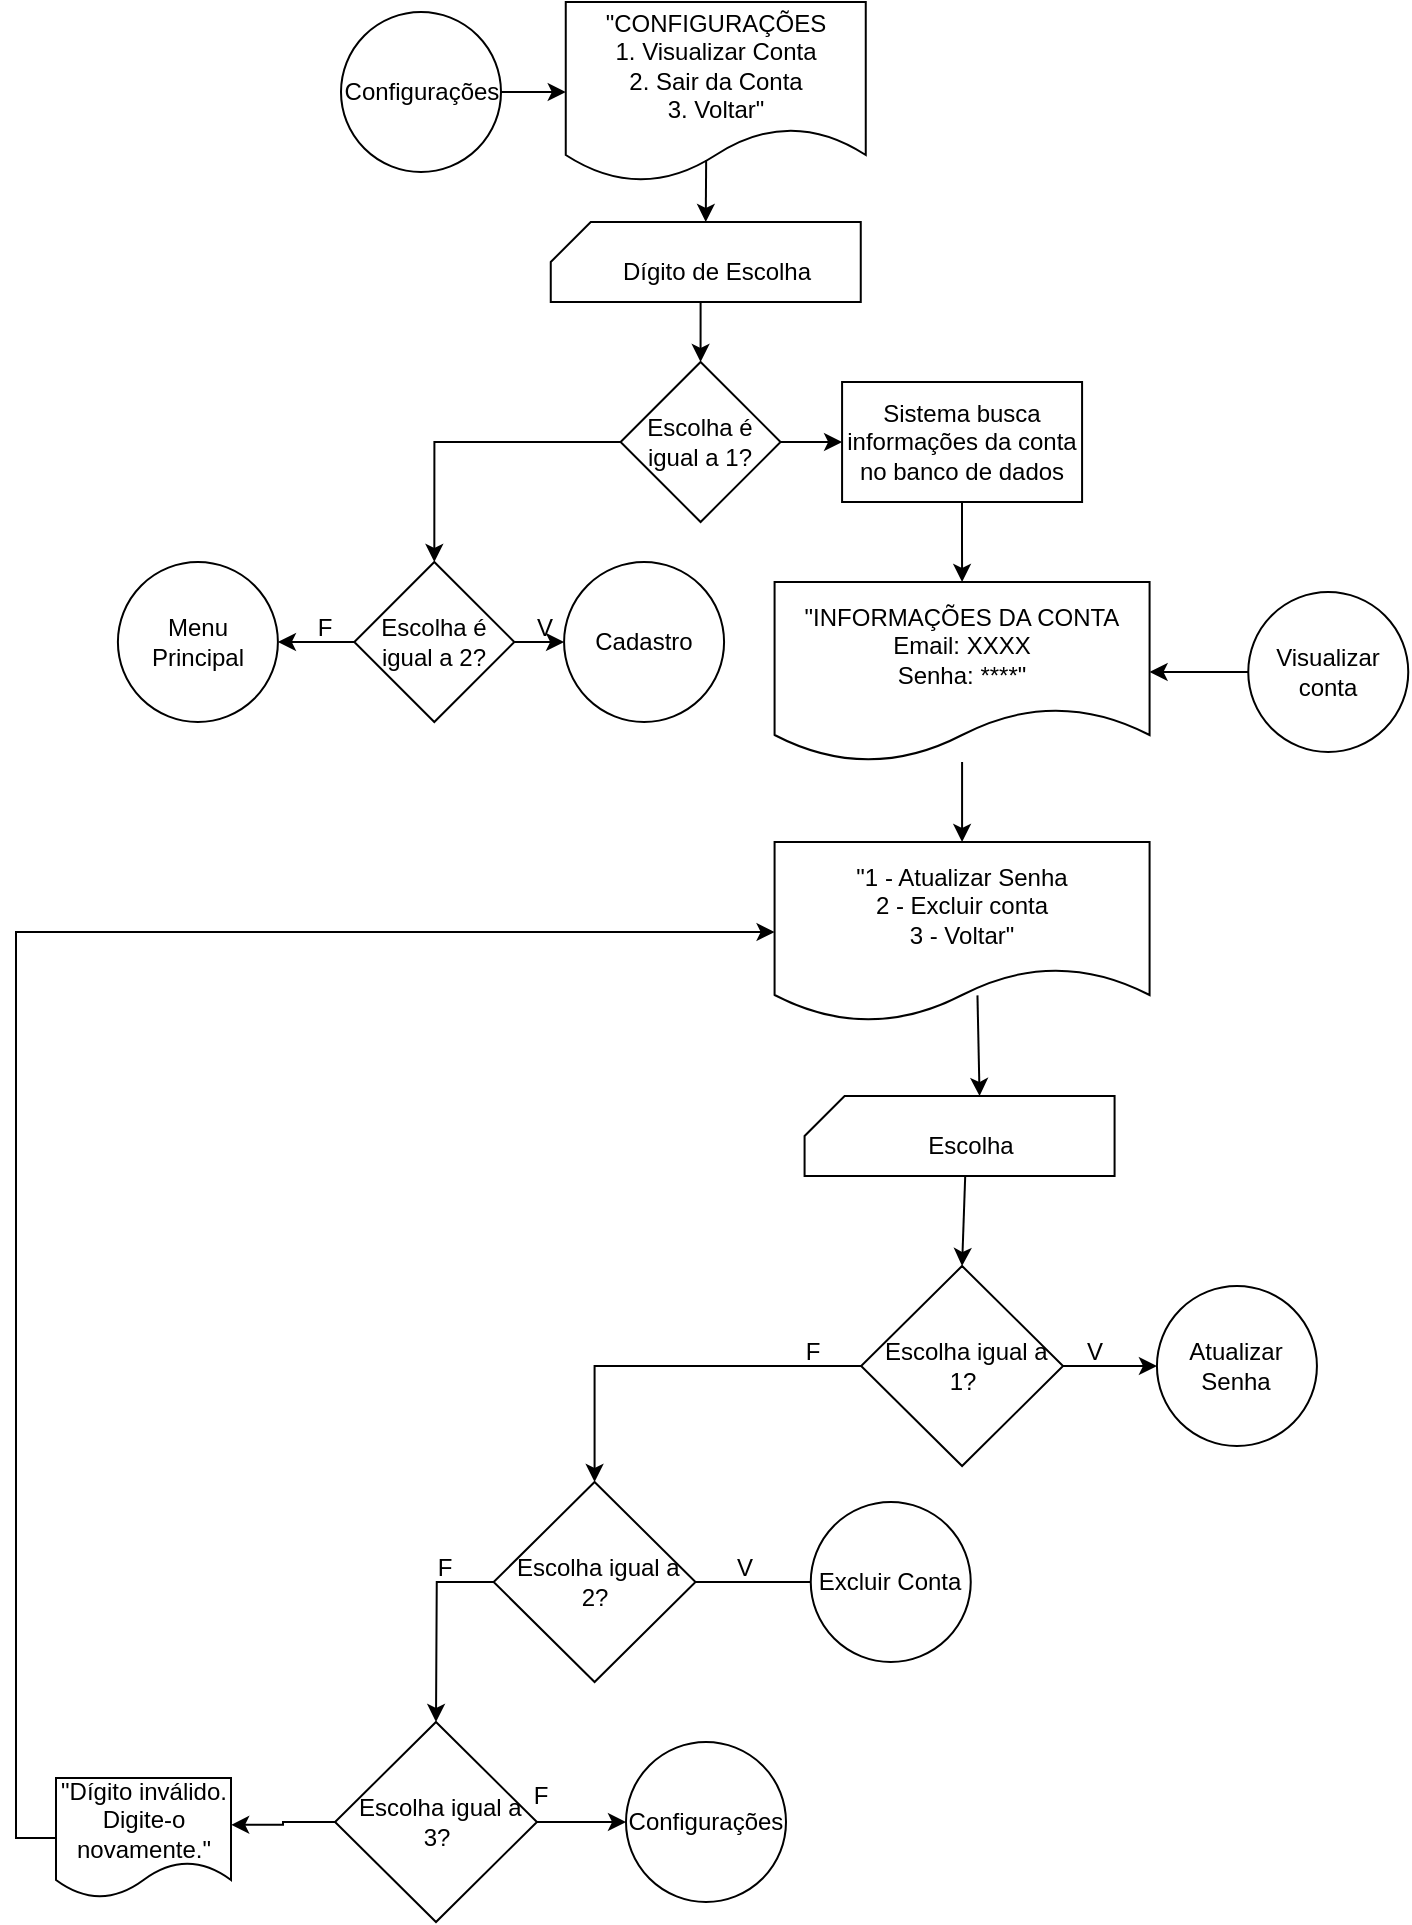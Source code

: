 <mxfile version="27.0.9">
  <diagram name="Página-1" id="tM3ftosBq5wTvWjN4mbQ">
    <mxGraphModel dx="2194" dy="1346" grid="1" gridSize="10" guides="1" tooltips="1" connect="1" arrows="1" fold="1" page="1" pageScale="1" pageWidth="827" pageHeight="1169" math="0" shadow="0">
      <root>
        <mxCell id="0" />
        <mxCell id="1" parent="0" />
        <mxCell id="2XhtS2TlbzKRDNo_2Yrc-35" style="edgeStyle=orthogonalEdgeStyle;rounded=0;orthogonalLoop=1;jettySize=auto;html=1;exitX=0;exitY=0.5;exitDx=0;exitDy=0;entryX=0;entryY=0.5;entryDx=0;entryDy=0;" parent="1" source="2XhtS2TlbzKRDNo_2Yrc-32" target="2XhtS2TlbzKRDNo_2Yrc-5" edge="1">
          <mxGeometry relative="1" as="geometry" />
        </mxCell>
        <mxCell id="2XhtS2TlbzKRDNo_2Yrc-32" value="&quot;Dígito inválido. Digite-o novamente.&lt;span style=&quot;background-color: transparent; color: light-dark(rgb(0, 0, 0), rgb(255, 255, 255));&quot;&gt;&quot;&lt;/span&gt;" style="shape=document;whiteSpace=wrap;html=1;boundedLbl=1;" parent="1" vertex="1">
          <mxGeometry x="100" y="998" width="87.5" height="60" as="geometry" />
        </mxCell>
        <mxCell id="7ZSRkaOjpOQk4Y71W81P-2" value="&lt;div&gt;&quot;CONFIGURAÇÕES&lt;/div&gt;&lt;div&gt;1. Visualizar Conta&lt;/div&gt;&lt;div&gt;&lt;span style=&quot;background-color: transparent; color: light-dark(rgb(0, 0, 0), rgb(255, 255, 255));&quot;&gt;2. Sair da Conta&lt;/span&gt;&lt;/div&gt;&lt;div&gt;&lt;span style=&quot;background-color: transparent; color: light-dark(rgb(0, 0, 0), rgb(255, 255, 255));&quot;&gt;3. Voltar&quot;&lt;/span&gt;&lt;/div&gt;" style="shape=document;whiteSpace=wrap;html=1;boundedLbl=1;" parent="1" vertex="1">
          <mxGeometry x="354.88" y="110" width="150" height="90" as="geometry" />
        </mxCell>
        <mxCell id="7ZSRkaOjpOQk4Y71W81P-9" style="edgeStyle=orthogonalEdgeStyle;rounded=0;orthogonalLoop=1;jettySize=auto;html=1;exitX=0.5;exitY=1;exitDx=0;exitDy=0;exitPerimeter=0;entryX=0.5;entryY=0;entryDx=0;entryDy=0;" parent="1" source="7ZSRkaOjpOQk4Y71W81P-4" target="2XhtS2TlbzKRDNo_2Yrc-81" edge="1">
          <mxGeometry relative="1" as="geometry">
            <mxPoint x="427.38" y="310" as="targetPoint" />
            <mxPoint x="447.38" y="260" as="sourcePoint" />
          </mxGeometry>
        </mxCell>
        <mxCell id="7ZSRkaOjpOQk4Y71W81P-20" style="edgeStyle=orthogonalEdgeStyle;rounded=0;orthogonalLoop=1;jettySize=auto;html=1;exitX=1;exitY=0.5;exitDx=0;exitDy=0;entryX=0;entryY=0.5;entryDx=0;entryDy=0;" parent="1" edge="1">
          <mxGeometry relative="1" as="geometry">
            <mxPoint x="401.56" y="648" as="sourcePoint" />
          </mxGeometry>
        </mxCell>
        <mxCell id="7ZSRkaOjpOQk4Y71W81P-28" style="edgeStyle=orthogonalEdgeStyle;rounded=0;orthogonalLoop=1;jettySize=auto;html=1;exitX=0;exitY=0.5;exitDx=0;exitDy=0;entryX=0.5;entryY=0;entryDx=0;entryDy=0;" parent="1" edge="1">
          <mxGeometry relative="1" as="geometry">
            <mxPoint x="309.69" y="648" as="sourcePoint" />
          </mxGeometry>
        </mxCell>
        <mxCell id="7ZSRkaOjpOQk4Y71W81P-25" style="edgeStyle=orthogonalEdgeStyle;rounded=0;orthogonalLoop=1;jettySize=auto;html=1;exitX=1;exitY=0.5;exitDx=0;exitDy=0;entryX=0;entryY=0.5;entryDx=0;entryDy=0;" parent="1" edge="1">
          <mxGeometry relative="1" as="geometry">
            <mxPoint x="342.18" y="760" as="sourcePoint" />
          </mxGeometry>
        </mxCell>
        <mxCell id="CyyOgFIPkW3TxfJR1gr0-5" value="" style="group" parent="1" vertex="1" connectable="0">
          <mxGeometry x="347.38" y="220" width="157.5" height="40" as="geometry" />
        </mxCell>
        <mxCell id="_0cxiAFkDxXxnWQI2h8j-1" value="" style="group" parent="CyyOgFIPkW3TxfJR1gr0-5" vertex="1" connectable="0">
          <mxGeometry width="157.5" height="40" as="geometry" />
        </mxCell>
        <mxCell id="_0cxiAFkDxXxnWQI2h8j-2" value="" style="group" parent="_0cxiAFkDxXxnWQI2h8j-1" vertex="1" connectable="0">
          <mxGeometry width="157.5" height="40" as="geometry" />
        </mxCell>
        <mxCell id="7ZSRkaOjpOQk4Y71W81P-4" value="" style="verticalLabelPosition=bottom;verticalAlign=top;html=1;shape=card;whiteSpace=wrap;size=20;arcSize=12;container=1;" parent="_0cxiAFkDxXxnWQI2h8j-2" vertex="1">
          <mxGeometry width="155" height="40" as="geometry" />
        </mxCell>
        <mxCell id="7ZSRkaOjpOQk4Y71W81P-5" value="&lt;font style=&quot;font-size: 12px;&quot;&gt;Dígito de Escolha&lt;/font&gt;" style="text;html=1;align=center;verticalAlign=middle;resizable=0;points=[];autosize=1;strokeColor=none;fillColor=none;" parent="_0cxiAFkDxXxnWQI2h8j-2" vertex="1">
          <mxGeometry x="22.5" y="10" width="120" height="30" as="geometry" />
        </mxCell>
        <mxCell id="CyyOgFIPkW3TxfJR1gr0-6" value="" style="endArrow=classic;html=1;rounded=0;entryX=0.5;entryY=0;entryDx=0;entryDy=0;entryPerimeter=0;exitX=0.468;exitY=0.879;exitDx=0;exitDy=0;exitPerimeter=0;" parent="1" source="7ZSRkaOjpOQk4Y71W81P-2" target="7ZSRkaOjpOQk4Y71W81P-4" edge="1">
          <mxGeometry width="50" height="50" relative="1" as="geometry">
            <mxPoint x="297.38" y="200" as="sourcePoint" />
            <mxPoint x="347.38" y="150" as="targetPoint" />
          </mxGeometry>
        </mxCell>
        <mxCell id="_0cxiAFkDxXxnWQI2h8j-10" value="V" style="text;html=1;align=center;verticalAlign=middle;resizable=0;points=[];autosize=1;strokeColor=none;fillColor=none;" parent="1" vertex="1">
          <mxGeometry x="603.51" y="770" width="30" height="30" as="geometry" />
        </mxCell>
        <mxCell id="_0cxiAFkDxXxnWQI2h8j-12" value="F" style="text;html=1;align=center;verticalAlign=middle;resizable=0;points=[];autosize=1;strokeColor=none;fillColor=none;" parent="1" vertex="1">
          <mxGeometry x="463.04" y="770" width="30" height="30" as="geometry" />
        </mxCell>
        <mxCell id="Tqs_XFMELXFWNRah4-Qo-2" value="" style="edgeStyle=orthogonalEdgeStyle;rounded=0;orthogonalLoop=1;jettySize=auto;html=1;" parent="1" source="Tqs_XFMELXFWNRah4-Qo-1" target="7ZSRkaOjpOQk4Y71W81P-2" edge="1">
          <mxGeometry relative="1" as="geometry" />
        </mxCell>
        <mxCell id="Tqs_XFMELXFWNRah4-Qo-1" value="Configurações" style="ellipse;whiteSpace=wrap;html=1;" parent="1" vertex="1">
          <mxGeometry x="242.5" y="115" width="80" height="80" as="geometry" />
        </mxCell>
        <mxCell id="2XhtS2TlbzKRDNo_2Yrc-6" value="" style="edgeStyle=orthogonalEdgeStyle;rounded=0;orthogonalLoop=1;jettySize=auto;html=1;" parent="1" source="2XhtS2TlbzKRDNo_2Yrc-1" target="2XhtS2TlbzKRDNo_2Yrc-5" edge="1">
          <mxGeometry relative="1" as="geometry" />
        </mxCell>
        <mxCell id="2XhtS2TlbzKRDNo_2Yrc-1" value="&quot;INFORMAÇÕES DA CONTA&lt;div&gt;Email: XXXX&lt;br&gt;Senha: ****&lt;span style=&quot;background-color: transparent; color: light-dark(rgb(0, 0, 0), rgb(255, 255, 255));&quot;&gt;&quot;&lt;/span&gt;&lt;/div&gt;" style="shape=document;whiteSpace=wrap;html=1;boundedLbl=1;" parent="1" vertex="1">
          <mxGeometry x="459.29" y="400" width="187.5" height="90" as="geometry" />
        </mxCell>
        <mxCell id="2XhtS2TlbzKRDNo_2Yrc-4" value="" style="edgeStyle=orthogonalEdgeStyle;rounded=0;orthogonalLoop=1;jettySize=auto;html=1;" parent="1" source="2XhtS2TlbzKRDNo_2Yrc-2" target="2XhtS2TlbzKRDNo_2Yrc-1" edge="1">
          <mxGeometry relative="1" as="geometry" />
        </mxCell>
        <mxCell id="2XhtS2TlbzKRDNo_2Yrc-2" value="Sistema busca informações da conta no banco de dados" style="rounded=0;whiteSpace=wrap;html=1;" parent="1" vertex="1">
          <mxGeometry x="493.04" y="300" width="120" height="60" as="geometry" />
        </mxCell>
        <mxCell id="2XhtS2TlbzKRDNo_2Yrc-5" value="&quot;1 - Atualizar Senha&lt;div&gt;2 - Excluir conta&lt;/div&gt;&lt;div&gt;3 - Voltar&lt;span style=&quot;background-color: transparent; color: light-dark(rgb(0, 0, 0), rgb(255, 255, 255));&quot;&gt;&quot;&lt;/span&gt;&lt;/div&gt;" style="shape=document;whiteSpace=wrap;html=1;boundedLbl=1;" parent="1" vertex="1">
          <mxGeometry x="459.29" y="530" width="187.5" height="90" as="geometry" />
        </mxCell>
        <mxCell id="2XhtS2TlbzKRDNo_2Yrc-7" value="" style="group" parent="1" vertex="1" connectable="0">
          <mxGeometry x="474.29" y="657" width="157.5" height="40" as="geometry" />
        </mxCell>
        <mxCell id="2XhtS2TlbzKRDNo_2Yrc-8" value="" style="group" parent="2XhtS2TlbzKRDNo_2Yrc-7" vertex="1" connectable="0">
          <mxGeometry width="157.5" height="40" as="geometry" />
        </mxCell>
        <mxCell id="2XhtS2TlbzKRDNo_2Yrc-9" value="" style="group" parent="2XhtS2TlbzKRDNo_2Yrc-8" vertex="1" connectable="0">
          <mxGeometry width="157.5" height="40" as="geometry" />
        </mxCell>
        <mxCell id="2XhtS2TlbzKRDNo_2Yrc-10" value="" style="verticalLabelPosition=bottom;verticalAlign=top;html=1;shape=card;whiteSpace=wrap;size=20;arcSize=12;container=1;" parent="2XhtS2TlbzKRDNo_2Yrc-9" vertex="1">
          <mxGeometry width="155" height="40" as="geometry" />
        </mxCell>
        <mxCell id="2XhtS2TlbzKRDNo_2Yrc-11" value="&lt;font style=&quot;font-size: 12px;&quot;&gt;Escolha&lt;/font&gt;" style="text;html=1;align=center;verticalAlign=middle;resizable=0;points=[];autosize=1;strokeColor=none;fillColor=none;" parent="2XhtS2TlbzKRDNo_2Yrc-9" vertex="1">
          <mxGeometry x="47.5" y="10" width="70" height="30" as="geometry" />
        </mxCell>
        <mxCell id="2XhtS2TlbzKRDNo_2Yrc-14" value="" style="endArrow=classic;html=1;rounded=0;entryX=0;entryY=0;entryDx=87.5;entryDy=0;entryPerimeter=0;exitX=0.541;exitY=0.852;exitDx=0;exitDy=0;exitPerimeter=0;" parent="1" source="2XhtS2TlbzKRDNo_2Yrc-5" target="2XhtS2TlbzKRDNo_2Yrc-10" edge="1">
          <mxGeometry width="50" height="50" relative="1" as="geometry">
            <mxPoint x="473.04" y="430" as="sourcePoint" />
            <mxPoint x="523.04" y="380" as="targetPoint" />
          </mxGeometry>
        </mxCell>
        <mxCell id="2XhtS2TlbzKRDNo_2Yrc-37" value="" style="edgeStyle=orthogonalEdgeStyle;rounded=0;orthogonalLoop=1;jettySize=auto;html=1;entryX=0;entryY=0.5;entryDx=0;entryDy=0;" parent="1" source="2XhtS2TlbzKRDNo_2Yrc-15" target="01j2liTse-BAqQw8m6m4-8" edge="1">
          <mxGeometry relative="1" as="geometry">
            <mxPoint x="776.79" y="792" as="targetPoint" />
          </mxGeometry>
        </mxCell>
        <mxCell id="2XhtS2TlbzKRDNo_2Yrc-15" value="&amp;nbsp;Escolha igual a 1?" style="rhombus;whiteSpace=wrap;html=1;" parent="1" vertex="1">
          <mxGeometry x="502.57" y="742" width="100.94" height="100" as="geometry" />
        </mxCell>
        <mxCell id="2XhtS2TlbzKRDNo_2Yrc-16" value="" style="endArrow=classic;html=1;rounded=0;entryX=0.5;entryY=0;entryDx=0;entryDy=0;exitX=0.469;exitY=0.989;exitDx=0;exitDy=0;exitPerimeter=0;" parent="1" source="2XhtS2TlbzKRDNo_2Yrc-11" target="2XhtS2TlbzKRDNo_2Yrc-15" edge="1">
          <mxGeometry width="50" height="50" relative="1" as="geometry">
            <mxPoint x="557.04" y="720" as="sourcePoint" />
            <mxPoint x="413.04" y="460" as="targetPoint" />
          </mxGeometry>
        </mxCell>
        <mxCell id="2XhtS2TlbzKRDNo_2Yrc-22" value="V" style="text;html=1;align=center;verticalAlign=middle;resizable=0;points=[];autosize=1;strokeColor=none;fillColor=none;" parent="1" vertex="1">
          <mxGeometry x="429.29" y="878" width="30" height="30" as="geometry" />
        </mxCell>
        <mxCell id="2XhtS2TlbzKRDNo_2Yrc-23" value="F" style="text;html=1;align=center;verticalAlign=middle;resizable=0;points=[];autosize=1;strokeColor=none;fillColor=none;" parent="1" vertex="1">
          <mxGeometry x="279.29" y="878" width="30" height="30" as="geometry" />
        </mxCell>
        <mxCell id="2XhtS2TlbzKRDNo_2Yrc-96" style="edgeStyle=orthogonalEdgeStyle;rounded=0;orthogonalLoop=1;jettySize=auto;html=1;exitX=1;exitY=0.5;exitDx=0;exitDy=0;entryX=0;entryY=0.5;entryDx=0;entryDy=0;" parent="1" source="2XhtS2TlbzKRDNo_2Yrc-24" target="01j2liTse-BAqQw8m6m4-9" edge="1">
          <mxGeometry relative="1" as="geometry">
            <mxPoint x="506.435" y="1017.69" as="targetPoint" />
            <Array as="points">
              <mxPoint x="506.38" y="900" />
              <mxPoint x="506.38" y="900" />
            </Array>
          </mxGeometry>
        </mxCell>
        <mxCell id="2XhtS2TlbzKRDNo_2Yrc-24" value="&amp;nbsp;Escolha igual a 2?" style="rhombus;whiteSpace=wrap;html=1;" parent="1" vertex="1">
          <mxGeometry x="318.82" y="850" width="100.94" height="100" as="geometry" />
        </mxCell>
        <mxCell id="2XhtS2TlbzKRDNo_2Yrc-25" value="V" style="text;html=1;align=center;verticalAlign=middle;resizable=0;points=[];autosize=1;strokeColor=none;fillColor=none;" parent="1" vertex="1">
          <mxGeometry x="274.29" y="1008" width="30" height="30" as="geometry" />
        </mxCell>
        <mxCell id="2XhtS2TlbzKRDNo_2Yrc-26" value="F" style="text;html=1;align=center;verticalAlign=middle;resizable=0;points=[];autosize=1;strokeColor=none;fillColor=none;" parent="1" vertex="1">
          <mxGeometry x="326.91" y="992" width="30" height="30" as="geometry" />
        </mxCell>
        <mxCell id="2XhtS2TlbzKRDNo_2Yrc-80" style="edgeStyle=orthogonalEdgeStyle;rounded=0;orthogonalLoop=1;jettySize=auto;html=1;exitX=1;exitY=0.5;exitDx=0;exitDy=0;entryX=0;entryY=0.5;entryDx=0;entryDy=0;" parent="1" source="2XhtS2TlbzKRDNo_2Yrc-27" target="2XhtS2TlbzKRDNo_2Yrc-79" edge="1">
          <mxGeometry relative="1" as="geometry" />
        </mxCell>
        <mxCell id="2XhtS2TlbzKRDNo_2Yrc-27" value="&amp;nbsp;Escolha igual a 3?" style="rhombus;whiteSpace=wrap;html=1;" parent="1" vertex="1">
          <mxGeometry x="239.53" y="970" width="100.94" height="100" as="geometry" />
        </mxCell>
        <mxCell id="2XhtS2TlbzKRDNo_2Yrc-28" value="" style="endArrow=classic;html=1;rounded=0;entryX=0.5;entryY=0;entryDx=0;entryDy=0;exitX=0;exitY=0.5;exitDx=0;exitDy=0;" parent="1" source="2XhtS2TlbzKRDNo_2Yrc-15" target="2XhtS2TlbzKRDNo_2Yrc-24" edge="1">
          <mxGeometry width="50" height="50" relative="1" as="geometry">
            <mxPoint x="394.29" y="780" as="sourcePoint" />
            <mxPoint x="444.29" y="730" as="targetPoint" />
            <Array as="points">
              <mxPoint x="369.29" y="792" />
            </Array>
          </mxGeometry>
        </mxCell>
        <mxCell id="2XhtS2TlbzKRDNo_2Yrc-29" value="" style="endArrow=classic;html=1;rounded=0;entryX=0.5;entryY=0;entryDx=0;entryDy=0;exitX=0;exitY=0.5;exitDx=0;exitDy=0;" parent="1" source="2XhtS2TlbzKRDNo_2Yrc-24" target="2XhtS2TlbzKRDNo_2Yrc-27" edge="1">
          <mxGeometry width="50" height="50" relative="1" as="geometry">
            <mxPoint x="394.29" y="780" as="sourcePoint" />
            <mxPoint x="444.29" y="730" as="targetPoint" />
            <Array as="points">
              <mxPoint x="290.38" y="900" />
            </Array>
          </mxGeometry>
        </mxCell>
        <mxCell id="2XhtS2TlbzKRDNo_2Yrc-34" style="edgeStyle=orthogonalEdgeStyle;rounded=0;orthogonalLoop=1;jettySize=auto;html=1;exitX=0;exitY=0.5;exitDx=0;exitDy=0;entryX=1.001;entryY=0.39;entryDx=0;entryDy=0;entryPerimeter=0;" parent="1" source="2XhtS2TlbzKRDNo_2Yrc-27" target="2XhtS2TlbzKRDNo_2Yrc-32" edge="1">
          <mxGeometry relative="1" as="geometry" />
        </mxCell>
        <mxCell id="2XhtS2TlbzKRDNo_2Yrc-79" value="Configurações" style="ellipse;whiteSpace=wrap;html=1;" parent="1" vertex="1">
          <mxGeometry x="385.0" y="980" width="80" height="80" as="geometry" />
        </mxCell>
        <mxCell id="2XhtS2TlbzKRDNo_2Yrc-82" style="edgeStyle=orthogonalEdgeStyle;rounded=0;orthogonalLoop=1;jettySize=auto;html=1;exitX=1;exitY=0.5;exitDx=0;exitDy=0;entryX=0;entryY=0.5;entryDx=0;entryDy=0;" parent="1" source="2XhtS2TlbzKRDNo_2Yrc-81" target="2XhtS2TlbzKRDNo_2Yrc-2" edge="1">
          <mxGeometry relative="1" as="geometry" />
        </mxCell>
        <mxCell id="01j2liTse-BAqQw8m6m4-2" style="edgeStyle=orthogonalEdgeStyle;rounded=0;orthogonalLoop=1;jettySize=auto;html=1;exitX=0;exitY=0.5;exitDx=0;exitDy=0;entryX=0.5;entryY=0;entryDx=0;entryDy=0;" edge="1" parent="1" source="2XhtS2TlbzKRDNo_2Yrc-81" target="01j2liTse-BAqQw8m6m4-1">
          <mxGeometry relative="1" as="geometry" />
        </mxCell>
        <mxCell id="2XhtS2TlbzKRDNo_2Yrc-81" value="Escolha é igual a 1?" style="rhombus;whiteSpace=wrap;html=1;" parent="1" vertex="1">
          <mxGeometry x="382.29" y="290" width="80" height="80" as="geometry" />
        </mxCell>
        <mxCell id="2XhtS2TlbzKRDNo_2Yrc-83" value="Cadastro" style="ellipse;whiteSpace=wrap;html=1;aspect=fixed;" parent="1" vertex="1">
          <mxGeometry x="354.04" y="390" width="80" height="80" as="geometry" />
        </mxCell>
        <mxCell id="2XhtS2TlbzKRDNo_2Yrc-143" value="" style="edgeStyle=orthogonalEdgeStyle;rounded=0;orthogonalLoop=1;jettySize=auto;html=1;" parent="1" source="2XhtS2TlbzKRDNo_2Yrc-141" target="2XhtS2TlbzKRDNo_2Yrc-1" edge="1">
          <mxGeometry relative="1" as="geometry" />
        </mxCell>
        <mxCell id="2XhtS2TlbzKRDNo_2Yrc-141" value="Visualizar conta" style="ellipse;whiteSpace=wrap;html=1;" parent="1" vertex="1">
          <mxGeometry x="696.13" y="405" width="80" height="80" as="geometry" />
        </mxCell>
        <mxCell id="01j2liTse-BAqQw8m6m4-3" value="" style="edgeStyle=orthogonalEdgeStyle;rounded=0;orthogonalLoop=1;jettySize=auto;html=1;" edge="1" parent="1" source="01j2liTse-BAqQw8m6m4-1" target="2XhtS2TlbzKRDNo_2Yrc-83">
          <mxGeometry relative="1" as="geometry" />
        </mxCell>
        <mxCell id="01j2liTse-BAqQw8m6m4-6" value="" style="edgeStyle=orthogonalEdgeStyle;rounded=0;orthogonalLoop=1;jettySize=auto;html=1;" edge="1" parent="1" source="01j2liTse-BAqQw8m6m4-1" target="01j2liTse-BAqQw8m6m4-5">
          <mxGeometry relative="1" as="geometry" />
        </mxCell>
        <mxCell id="01j2liTse-BAqQw8m6m4-1" value="Escolha é igual a 2?" style="rhombus;whiteSpace=wrap;html=1;" vertex="1" parent="1">
          <mxGeometry x="249.16" y="390" width="80" height="80" as="geometry" />
        </mxCell>
        <mxCell id="01j2liTse-BAqQw8m6m4-4" value="V" style="text;html=1;align=center;verticalAlign=middle;resizable=0;points=[];autosize=1;strokeColor=none;fillColor=none;" vertex="1" parent="1">
          <mxGeometry x="329.04" y="408" width="30" height="30" as="geometry" />
        </mxCell>
        <mxCell id="01j2liTse-BAqQw8m6m4-5" value="Menu Principal" style="ellipse;whiteSpace=wrap;html=1;" vertex="1" parent="1">
          <mxGeometry x="130.95" y="390" width="80" height="80" as="geometry" />
        </mxCell>
        <mxCell id="01j2liTse-BAqQw8m6m4-7" value="F" style="text;html=1;align=center;verticalAlign=middle;resizable=0;points=[];autosize=1;strokeColor=none;fillColor=none;" vertex="1" parent="1">
          <mxGeometry x="219.16" y="408" width="30" height="30" as="geometry" />
        </mxCell>
        <mxCell id="01j2liTse-BAqQw8m6m4-8" value="Atualizar Senha" style="ellipse;whiteSpace=wrap;html=1;aspect=fixed;" vertex="1" parent="1">
          <mxGeometry x="650.47" y="752" width="80" height="80" as="geometry" />
        </mxCell>
        <mxCell id="01j2liTse-BAqQw8m6m4-9" value="Excluir Conta" style="ellipse;whiteSpace=wrap;html=1;aspect=fixed;" vertex="1" parent="1">
          <mxGeometry x="477.38" y="860" width="80" height="80" as="geometry" />
        </mxCell>
      </root>
    </mxGraphModel>
  </diagram>
</mxfile>

